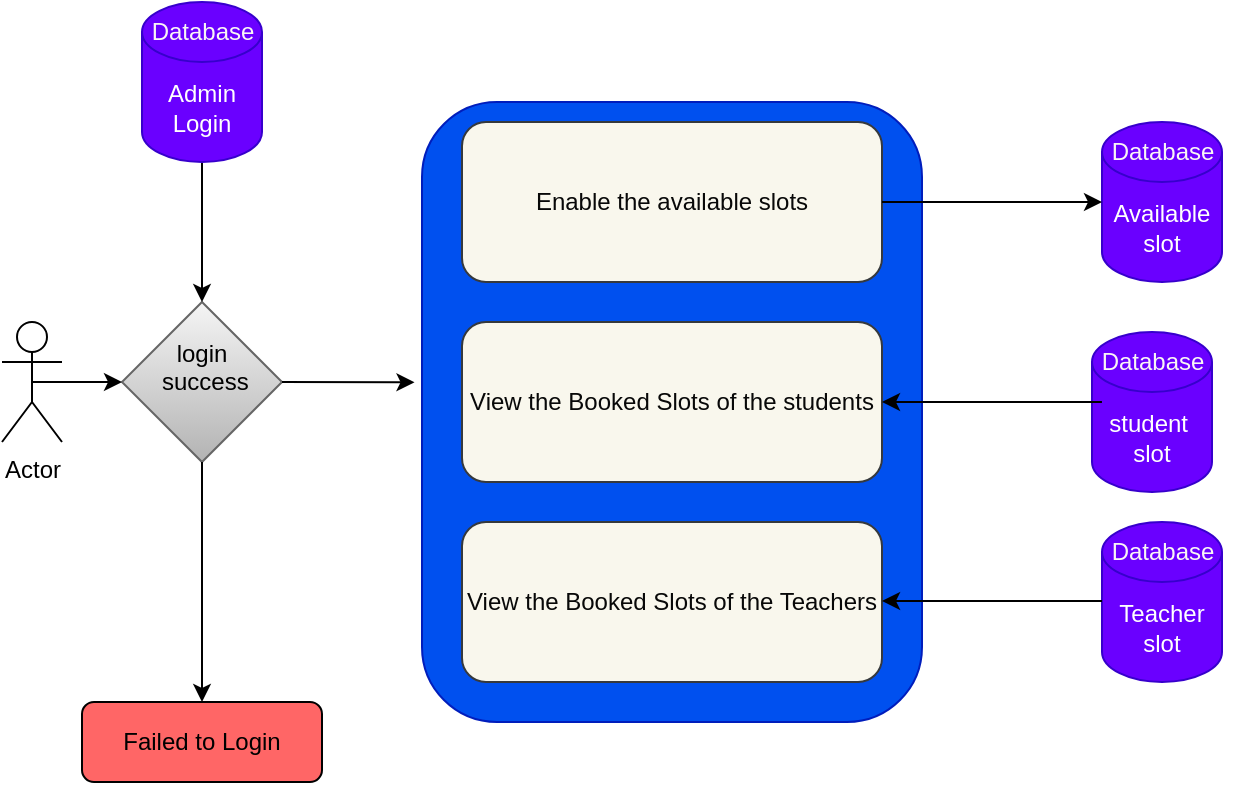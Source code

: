 <mxfile>
    <diagram id="45pdkYYvsp8r8hooKM77" name="Page-1">
        <mxGraphModel dx="630" dy="519" grid="1" gridSize="10" guides="1" tooltips="1" connect="1" arrows="1" fold="1" page="1" pageScale="1" pageWidth="850" pageHeight="1100" math="0" shadow="0">
            <root>
                <mxCell id="0"/>
                <mxCell id="1" parent="0"/>
                <mxCell id="2" value="Actor" style="shape=umlActor;verticalLabelPosition=bottom;verticalAlign=top;html=1;outlineConnect=0;" parent="1" vertex="1">
                    <mxGeometry x="20" y="300" width="30" height="60" as="geometry"/>
                </mxCell>
                <mxCell id="4" value="&lt;font color=&quot;#000000&quot;&gt;login&lt;br&gt;&amp;nbsp;success&lt;br&gt;&lt;br&gt;&lt;/font&gt;" style="rhombus;whiteSpace=wrap;html=1;fillColor=#f5f5f5;gradientColor=#b3b3b3;strokeColor=#666666;" parent="1" vertex="1">
                    <mxGeometry x="80" y="290" width="80" height="80" as="geometry"/>
                </mxCell>
                <mxCell id="23" value="" style="endArrow=classic;html=1;exitX=0.5;exitY=1;exitDx=0;exitDy=0;exitPerimeter=0;" parent="1" source="43" target="4" edge="1">
                    <mxGeometry width="50" height="50" relative="1" as="geometry">
                        <mxPoint x="120" y="240" as="sourcePoint"/>
                        <mxPoint x="170" y="220" as="targetPoint"/>
                    </mxGeometry>
                </mxCell>
                <mxCell id="24" value="" style="endArrow=classic;html=1;" parent="1" edge="1">
                    <mxGeometry width="50" height="50" relative="1" as="geometry">
                        <mxPoint x="120" y="370" as="sourcePoint"/>
                        <mxPoint x="120" y="490" as="targetPoint"/>
                    </mxGeometry>
                </mxCell>
                <mxCell id="25" value="Failed to Login" style="rounded=1;whiteSpace=wrap;html=1;fillColor=#FF6666;" parent="1" vertex="1">
                    <mxGeometry x="60" y="490" width="120" height="40" as="geometry"/>
                </mxCell>
                <mxCell id="26" value="" style="endArrow=classic;html=1;exitX=0.5;exitY=0.5;exitDx=0;exitDy=0;exitPerimeter=0;" parent="1" source="2" target="4" edge="1">
                    <mxGeometry width="50" height="50" relative="1" as="geometry">
                        <mxPoint x="40" y="340" as="sourcePoint"/>
                        <mxPoint x="90" y="290" as="targetPoint"/>
                    </mxGeometry>
                </mxCell>
                <mxCell id="27" value="" style="endArrow=classic;html=1;entryX=-0.015;entryY=0.452;entryDx=0;entryDy=0;entryPerimeter=0;" parent="1" target="86" edge="1">
                    <mxGeometry width="50" height="50" relative="1" as="geometry">
                        <mxPoint x="160" y="330" as="sourcePoint"/>
                        <mxPoint x="200" y="330" as="targetPoint"/>
                    </mxGeometry>
                </mxCell>
                <mxCell id="28" value="Yes" style="text;html=1;align=center;verticalAlign=middle;resizable=0;points=[];autosize=1;strokeColor=none;fillColor=none;fontColor=#FFFFFF;" parent="1" vertex="1">
                    <mxGeometry x="170" y="310" width="40" height="30" as="geometry"/>
                </mxCell>
                <mxCell id="29" value="No" style="text;html=1;align=center;verticalAlign=middle;resizable=0;points=[];autosize=1;labelBackgroundColor=none;fontColor=#FFFFFF;" parent="1" vertex="1">
                    <mxGeometry x="90" y="380" width="40" height="30" as="geometry"/>
                </mxCell>
                <mxCell id="43" value="Admin Login" style="shape=cylinder3;whiteSpace=wrap;html=1;boundedLbl=1;backgroundOutline=1;size=15;fillColor=#6a00ff;fontColor=#ffffff;strokeColor=#3700CC;" parent="1" vertex="1">
                    <mxGeometry x="90" y="140" width="60" height="80" as="geometry"/>
                </mxCell>
                <mxCell id="85" value="Database" style="text;html=1;align=center;verticalAlign=middle;resizable=0;points=[];autosize=1;strokeColor=none;fillColor=none;fontColor=#f9f5f5;labelBackgroundColor=none;" parent="1" vertex="1">
                    <mxGeometry x="85" y="140" width="70" height="30" as="geometry"/>
                </mxCell>
                <mxCell id="86" value="" style="rounded=1;whiteSpace=wrap;html=1;fillColor=#0050ef;fontColor=#ffffff;strokeColor=#001DBC;" parent="1" vertex="1">
                    <mxGeometry x="230" y="190" width="250" height="310" as="geometry"/>
                </mxCell>
                <mxCell id="87" value="&lt;font color=&quot;#080808&quot;&gt;Enable the available slots&lt;/font&gt;" style="rounded=1;whiteSpace=wrap;html=1;fillColor=#f9f7ed;strokeColor=#36393d;" parent="1" vertex="1">
                    <mxGeometry x="250" y="200" width="210" height="80" as="geometry"/>
                </mxCell>
                <mxCell id="88" value="&lt;font color=&quot;#080808&quot;&gt;View the Booked Slots of the students&lt;/font&gt;" style="rounded=1;whiteSpace=wrap;html=1;fillColor=#f9f7ed;strokeColor=#36393d;" parent="1" vertex="1">
                    <mxGeometry x="250" y="300" width="210" height="80" as="geometry"/>
                </mxCell>
                <mxCell id="89" value="&lt;span style=&quot;color: rgb(8, 8, 8);&quot;&gt;View the Booked Slots of the Teachers&lt;/span&gt;" style="rounded=1;whiteSpace=wrap;html=1;fillColor=#f9f7ed;strokeColor=#36393d;" parent="1" vertex="1">
                    <mxGeometry x="250" y="400" width="210" height="80" as="geometry"/>
                </mxCell>
                <mxCell id="96" value="Available&lt;br&gt;slot" style="shape=cylinder3;whiteSpace=wrap;html=1;boundedLbl=1;backgroundOutline=1;size=15;fillColor=#6a00ff;fontColor=#ffffff;strokeColor=#3700CC;" parent="1" vertex="1">
                    <mxGeometry x="570" y="200" width="60" height="80" as="geometry"/>
                </mxCell>
                <mxCell id="97" value="Database" style="text;html=1;align=center;verticalAlign=middle;resizable=0;points=[];autosize=1;strokeColor=none;fillColor=none;fontColor=#f9f5f5;labelBackgroundColor=none;" parent="1" vertex="1">
                    <mxGeometry x="565" y="200" width="70" height="30" as="geometry"/>
                </mxCell>
                <mxCell id="98" value="student&amp;nbsp;&lt;br&gt;slot" style="shape=cylinder3;whiteSpace=wrap;html=1;boundedLbl=1;backgroundOutline=1;size=15;fillColor=#6a00ff;fontColor=#ffffff;strokeColor=#3700CC;" parent="1" vertex="1">
                    <mxGeometry x="565" y="305" width="60" height="80" as="geometry"/>
                </mxCell>
                <mxCell id="99" value="Database" style="text;html=1;align=center;verticalAlign=middle;resizable=0;points=[];autosize=1;strokeColor=none;fillColor=none;fontColor=#f9f5f5;labelBackgroundColor=none;" parent="1" vertex="1">
                    <mxGeometry x="560" y="305" width="70" height="30" as="geometry"/>
                </mxCell>
                <mxCell id="100" value="Teacher&lt;br&gt;slot" style="shape=cylinder3;whiteSpace=wrap;html=1;boundedLbl=1;backgroundOutline=1;size=15;fillColor=#6a00ff;fontColor=#ffffff;strokeColor=#3700CC;" parent="1" vertex="1">
                    <mxGeometry x="570" y="400" width="60" height="80" as="geometry"/>
                </mxCell>
                <mxCell id="101" value="Database" style="text;html=1;align=center;verticalAlign=middle;resizable=0;points=[];autosize=1;strokeColor=none;fillColor=none;fontColor=#f9f5f5;labelBackgroundColor=none;" parent="1" vertex="1">
                    <mxGeometry x="565" y="400" width="70" height="30" as="geometry"/>
                </mxCell>
                <mxCell id="103" value="" style="endArrow=classic;html=1;fontColor=#080808;entryX=0;entryY=0.5;entryDx=0;entryDy=0;entryPerimeter=0;exitX=1;exitY=0.5;exitDx=0;exitDy=0;" parent="1" source="87" target="96" edge="1">
                    <mxGeometry width="50" height="50" relative="1" as="geometry">
                        <mxPoint x="460" y="250" as="sourcePoint"/>
                        <mxPoint x="510" y="200" as="targetPoint"/>
                    </mxGeometry>
                </mxCell>
                <mxCell id="106" value="" style="endArrow=classic;html=1;fontColor=#080808;entryX=1;entryY=0.5;entryDx=0;entryDy=0;exitX=0.083;exitY=0.438;exitDx=0;exitDy=0;exitPerimeter=0;" parent="1" source="98" target="88" edge="1">
                    <mxGeometry width="50" height="50" relative="1" as="geometry">
                        <mxPoint x="560" y="350" as="sourcePoint"/>
                        <mxPoint x="610" y="300" as="targetPoint"/>
                    </mxGeometry>
                </mxCell>
                <mxCell id="107" value="" style="endArrow=classic;html=1;fontColor=#080808;entryX=1;entryY=0.5;entryDx=0;entryDy=0;exitX=0.083;exitY=0.438;exitDx=0;exitDy=0;exitPerimeter=0;" parent="1" edge="1">
                    <mxGeometry width="50" height="50" relative="1" as="geometry">
                        <mxPoint x="570" y="439.54" as="sourcePoint"/>
                        <mxPoint x="460.02" y="439.5" as="targetPoint"/>
                    </mxGeometry>
                </mxCell>
            </root>
        </mxGraphModel>
    </diagram>
</mxfile>
